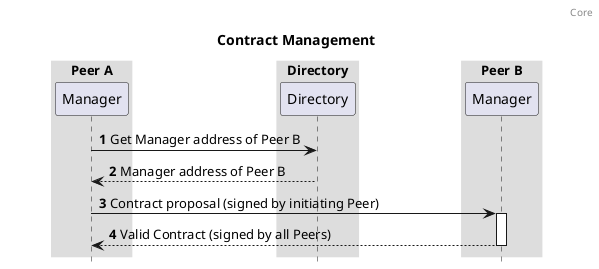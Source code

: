 @startuml

autonumber
header: Core
title: Contract Management

box "Peer A"
  participant "Manager" as m1
end box
box "Directory"
  participant "Directory" as directory
end box
box "Peer B"
  participant "Manager" as m2
end box

m1 -> directory: Get Manager address of Peer B
return Manager address of Peer B
m1 -> m2 ++ : Contract proposal (signed by initiating Peer)

return Valid Contract (signed by all Peers)

skinparam sequenceBoxBorderColor #transparent
skinparam boxPadding 50
hide footbox
@enduml
